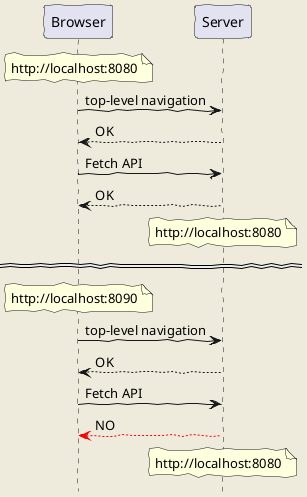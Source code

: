 @startuml

hide footbox
skinparam backgroundColor #EEEBDC
skinparam handwritten true

note over Browser: http://localhost:8080

Browser -> Server: top-level navigation
Server --> Browser: OK
Browser -> Server: Fetch API
Server --> Browser: OK

note over Server: http://localhost:8080

====

note over Browser: http://localhost:8090

Browser -> Server: top-level navigation
Server --> Browser: OK
Browser -> Server: Fetch API
Server -[#red]-> Browser: NO

note over Server: http://localhost:8080

@enduml